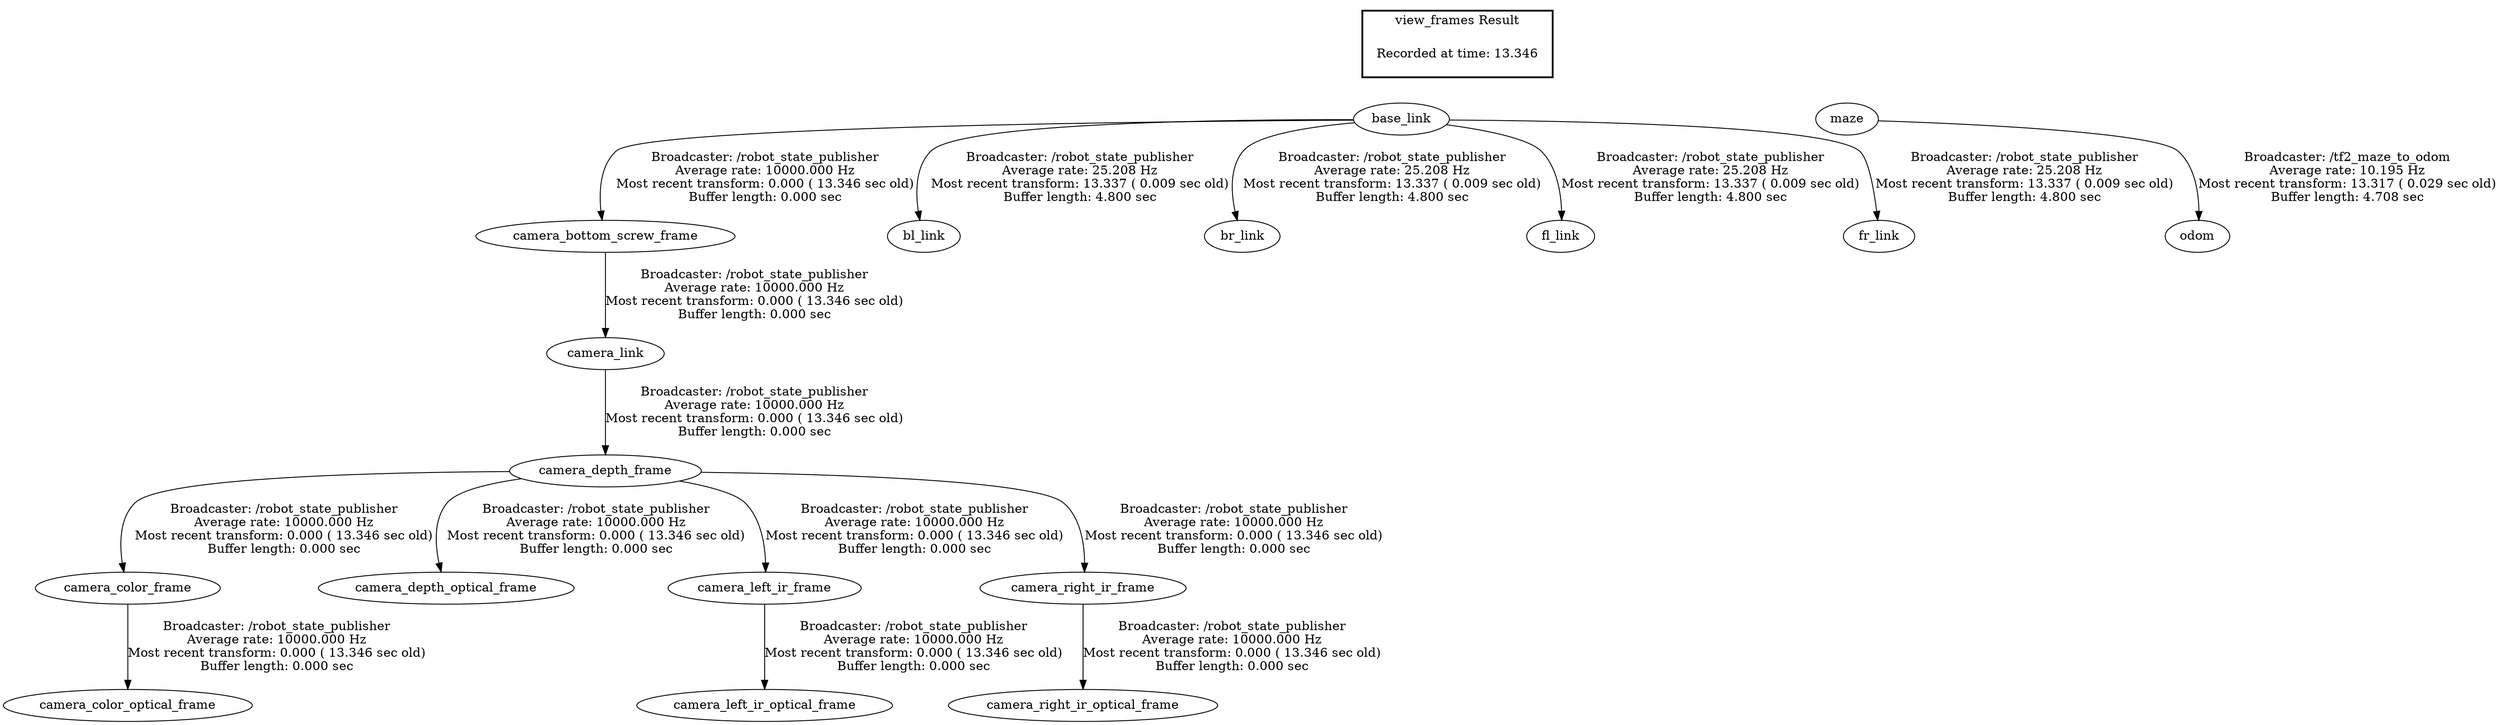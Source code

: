digraph G {
"camera_depth_frame" -> "camera_color_frame"[label="Broadcaster: /robot_state_publisher\nAverage rate: 10000.000 Hz\nMost recent transform: 0.000 ( 13.346 sec old)\nBuffer length: 0.000 sec\n"];
"camera_link" -> "camera_depth_frame"[label="Broadcaster: /robot_state_publisher\nAverage rate: 10000.000 Hz\nMost recent transform: 0.000 ( 13.346 sec old)\nBuffer length: 0.000 sec\n"];
"camera_color_frame" -> "camera_color_optical_frame"[label="Broadcaster: /robot_state_publisher\nAverage rate: 10000.000 Hz\nMost recent transform: 0.000 ( 13.346 sec old)\nBuffer length: 0.000 sec\n"];
"camera_bottom_screw_frame" -> "camera_link"[label="Broadcaster: /robot_state_publisher\nAverage rate: 10000.000 Hz\nMost recent transform: 0.000 ( 13.346 sec old)\nBuffer length: 0.000 sec\n"];
"camera_depth_frame" -> "camera_depth_optical_frame"[label="Broadcaster: /robot_state_publisher\nAverage rate: 10000.000 Hz\nMost recent transform: 0.000 ( 13.346 sec old)\nBuffer length: 0.000 sec\n"];
"base_link" -> "camera_bottom_screw_frame"[label="Broadcaster: /robot_state_publisher\nAverage rate: 10000.000 Hz\nMost recent transform: 0.000 ( 13.346 sec old)\nBuffer length: 0.000 sec\n"];
"camera_depth_frame" -> "camera_left_ir_frame"[label="Broadcaster: /robot_state_publisher\nAverage rate: 10000.000 Hz\nMost recent transform: 0.000 ( 13.346 sec old)\nBuffer length: 0.000 sec\n"];
"camera_left_ir_frame" -> "camera_left_ir_optical_frame"[label="Broadcaster: /robot_state_publisher\nAverage rate: 10000.000 Hz\nMost recent transform: 0.000 ( 13.346 sec old)\nBuffer length: 0.000 sec\n"];
"camera_depth_frame" -> "camera_right_ir_frame"[label="Broadcaster: /robot_state_publisher\nAverage rate: 10000.000 Hz\nMost recent transform: 0.000 ( 13.346 sec old)\nBuffer length: 0.000 sec\n"];
"camera_right_ir_frame" -> "camera_right_ir_optical_frame"[label="Broadcaster: /robot_state_publisher\nAverage rate: 10000.000 Hz\nMost recent transform: 0.000 ( 13.346 sec old)\nBuffer length: 0.000 sec\n"];
"base_link" -> "bl_link"[label="Broadcaster: /robot_state_publisher\nAverage rate: 25.208 Hz\nMost recent transform: 13.337 ( 0.009 sec old)\nBuffer length: 4.800 sec\n"];
"base_link" -> "br_link"[label="Broadcaster: /robot_state_publisher\nAverage rate: 25.208 Hz\nMost recent transform: 13.337 ( 0.009 sec old)\nBuffer length: 4.800 sec\n"];
"base_link" -> "fl_link"[label="Broadcaster: /robot_state_publisher\nAverage rate: 25.208 Hz\nMost recent transform: 13.337 ( 0.009 sec old)\nBuffer length: 4.800 sec\n"];
"base_link" -> "fr_link"[label="Broadcaster: /robot_state_publisher\nAverage rate: 25.208 Hz\nMost recent transform: 13.337 ( 0.009 sec old)\nBuffer length: 4.800 sec\n"];
"maze" -> "odom"[label="Broadcaster: /tf2_maze_to_odom\nAverage rate: 10.195 Hz\nMost recent transform: 13.317 ( 0.029 sec old)\nBuffer length: 4.708 sec\n"];
edge [style=invis];
 subgraph cluster_legend { style=bold; color=black; label ="view_frames Result";
"Recorded at time: 13.346"[ shape=plaintext ] ;
 }->"base_link";
edge [style=invis];
 subgraph cluster_legend { style=bold; color=black; label ="view_frames Result";
"Recorded at time: 13.346"[ shape=plaintext ] ;
 }->"maze";
}